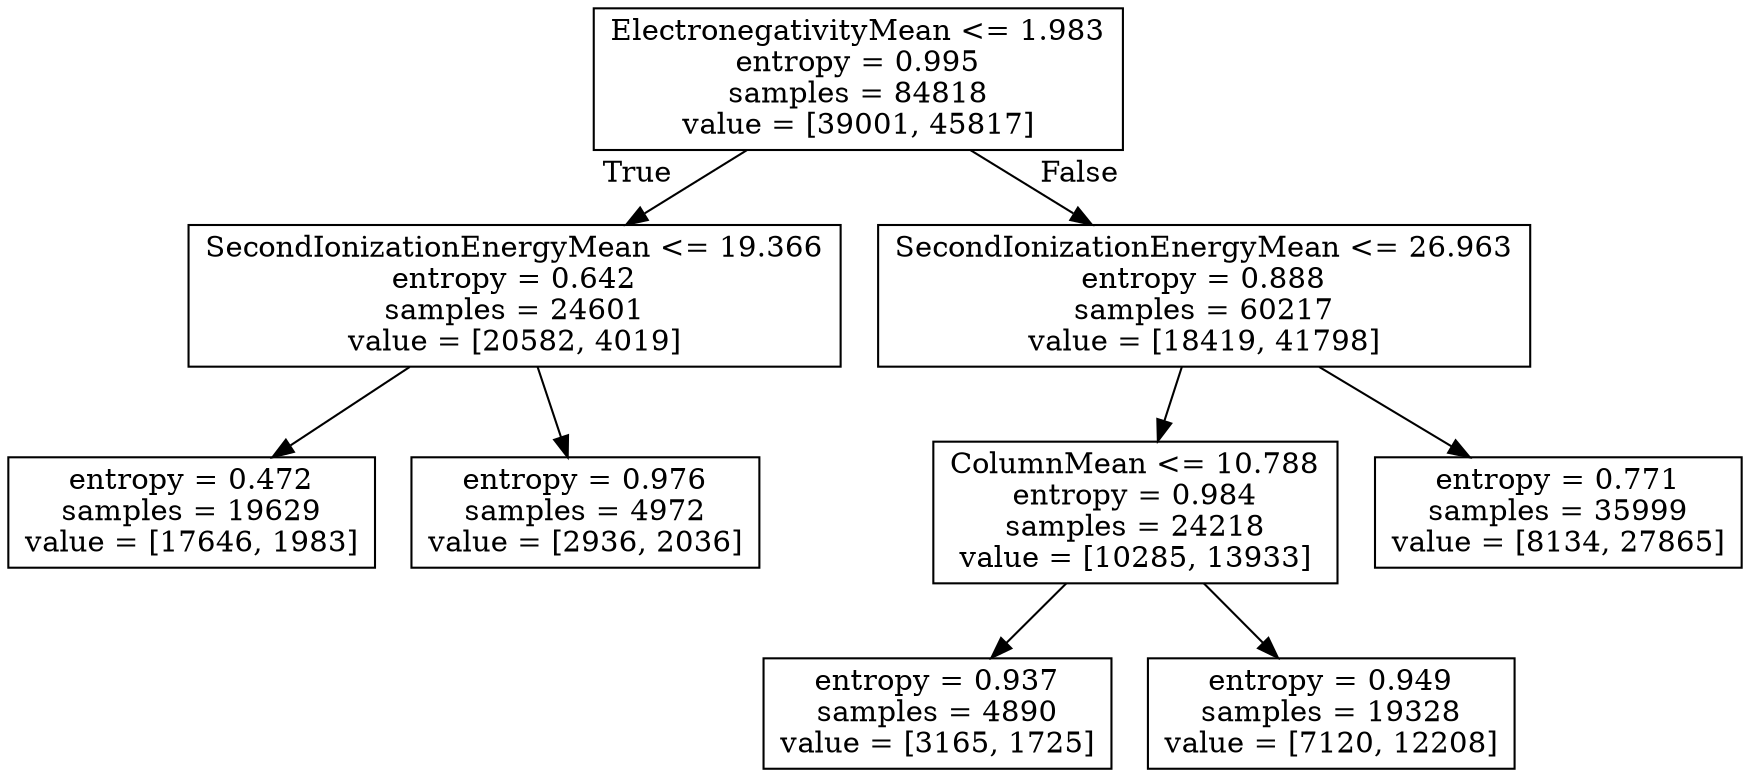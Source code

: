 digraph Tree {
node [shape=box] ;
0 [label="ElectronegativityMean <= 1.983\nentropy = 0.995\nsamples = 84818\nvalue = [39001, 45817]"] ;
1 [label="SecondIonizationEnergyMean <= 19.366\nentropy = 0.642\nsamples = 24601\nvalue = [20582, 4019]"] ;
0 -> 1 [labeldistance=2.5, labelangle=45, headlabel="True"] ;
2 [label="entropy = 0.472\nsamples = 19629\nvalue = [17646, 1983]"] ;
1 -> 2 ;
3 [label="entropy = 0.976\nsamples = 4972\nvalue = [2936, 2036]"] ;
1 -> 3 ;
4 [label="SecondIonizationEnergyMean <= 26.963\nentropy = 0.888\nsamples = 60217\nvalue = [18419, 41798]"] ;
0 -> 4 [labeldistance=2.5, labelangle=-45, headlabel="False"] ;
5 [label="ColumnMean <= 10.788\nentropy = 0.984\nsamples = 24218\nvalue = [10285, 13933]"] ;
4 -> 5 ;
6 [label="entropy = 0.937\nsamples = 4890\nvalue = [3165, 1725]"] ;
5 -> 6 ;
7 [label="entropy = 0.949\nsamples = 19328\nvalue = [7120, 12208]"] ;
5 -> 7 ;
8 [label="entropy = 0.771\nsamples = 35999\nvalue = [8134, 27865]"] ;
4 -> 8 ;
}